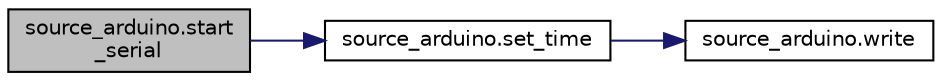 digraph "source_arduino.start_serial"
{
 // LATEX_PDF_SIZE
  edge [fontname="Helvetica",fontsize="10",labelfontname="Helvetica",labelfontsize="10"];
  node [fontname="Helvetica",fontsize="10",shape=record];
  rankdir="LR";
  Node1 [label="source_arduino.start\l_serial",height=0.2,width=0.4,color="black", fillcolor="grey75", style="filled", fontcolor="black",tooltip="Starts the serial communication."];
  Node1 -> Node2 [color="midnightblue",fontsize="10",style="solid",fontname="Helvetica"];
  Node2 [label="source_arduino.set_time",height=0.2,width=0.4,color="black", fillcolor="white", style="filled",URL="$namespacesource__arduino.html#ad4e663e5f1c3dee2ca77096516a5222c",tooltip="Configures the time stored in the Arduino."];
  Node2 -> Node3 [color="midnightblue",fontsize="10",style="solid",fontname="Helvetica"];
  Node3 [label="source_arduino.write",height=0.2,width=0.4,color="black", fillcolor="white", style="filled",URL="$namespacesource__arduino.html#aa333b088dd196de99129630125bc7795",tooltip="Writes to serial buffer."];
}
